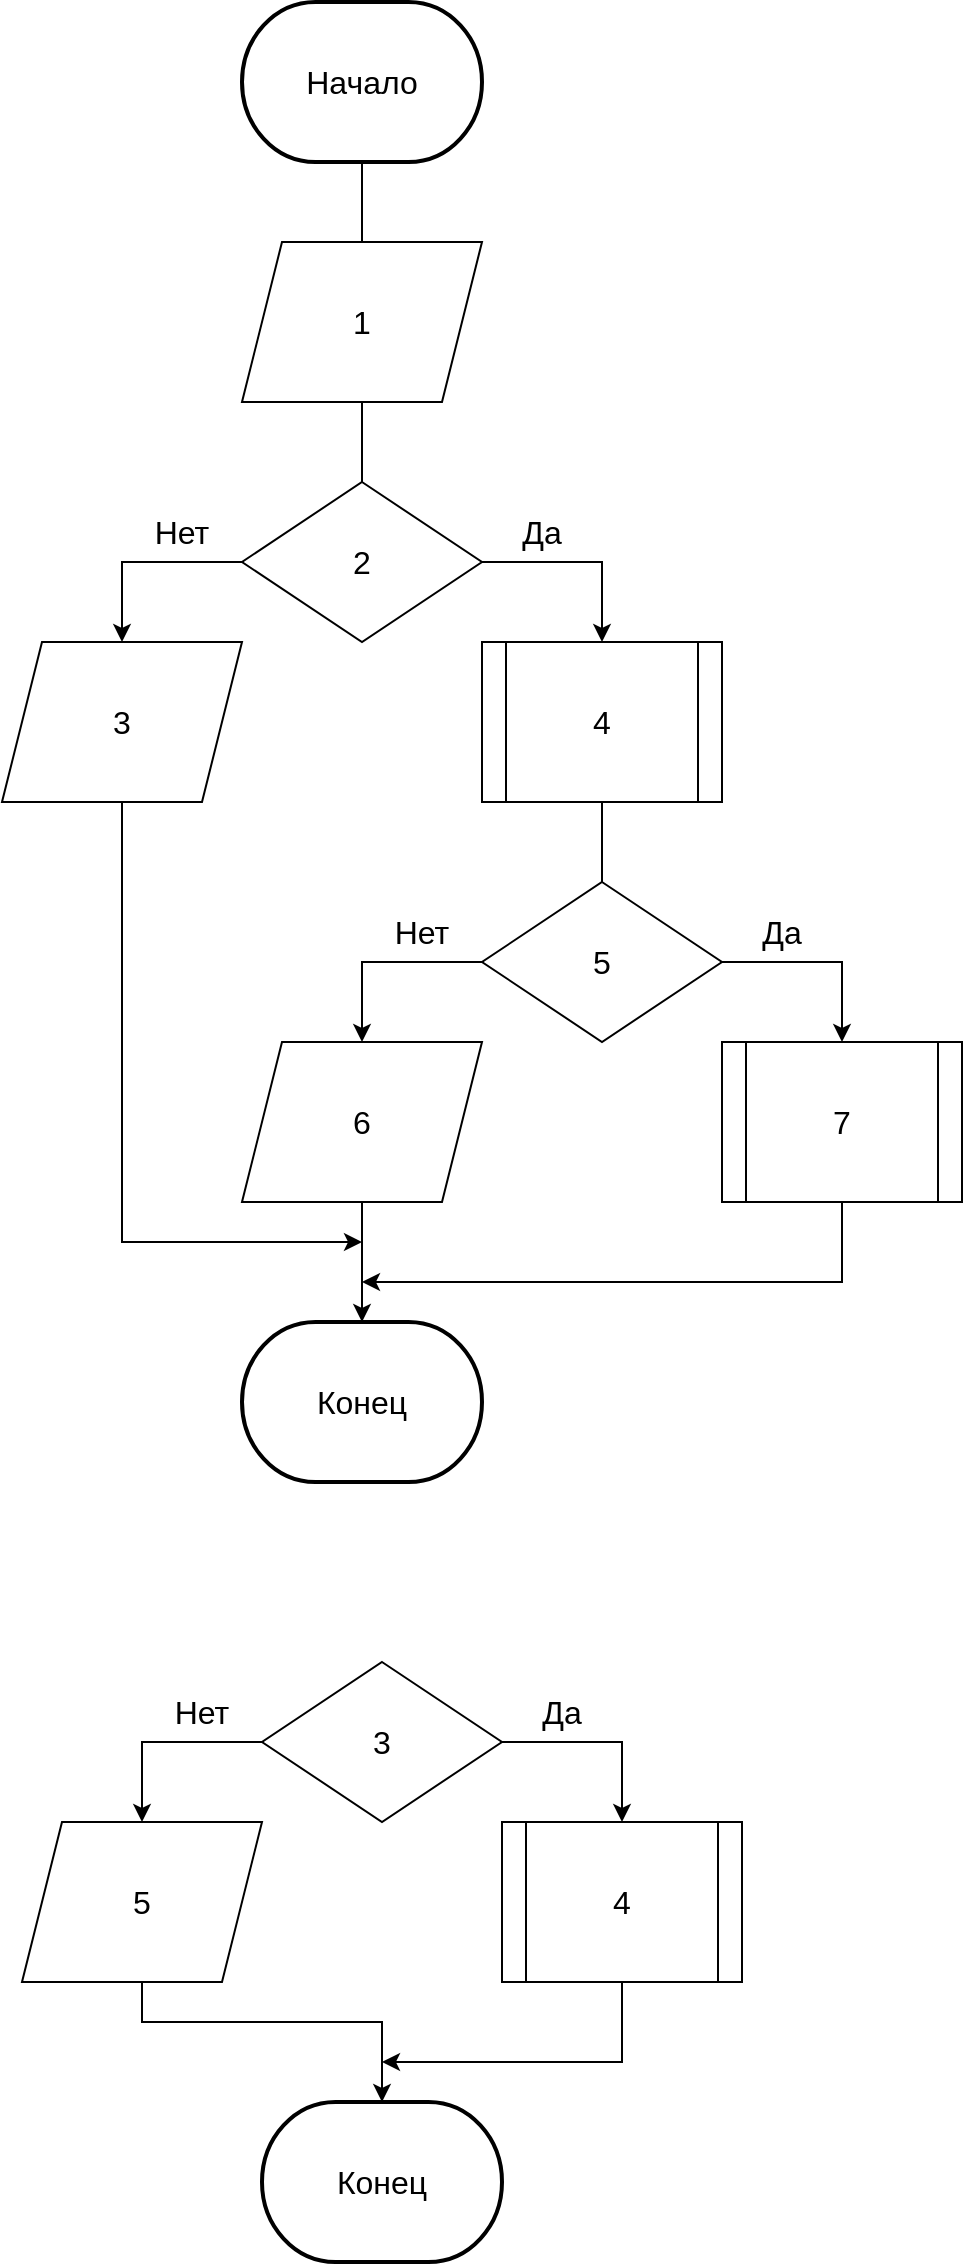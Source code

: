 <mxfile version="20.5.1" type="device"><diagram id="bapP7203xiMq4pGoNxuJ" name="Страница 1"><mxGraphModel dx="1038" dy="1692" grid="1" gridSize="10" guides="1" tooltips="1" connect="1" arrows="1" fold="1" page="1" pageScale="1" pageWidth="827" pageHeight="1169" math="0" shadow="0"><root><mxCell id="0"/><mxCell id="1" parent="0"/><mxCell id="xWibM8Qsefz-QHoGnPLA-108" style="edgeStyle=orthogonalEdgeStyle;rounded=0;orthogonalLoop=1;jettySize=auto;html=1;entryX=0.5;entryY=0;entryDx=0;entryDy=0;fontSize=16;endArrow=none;endFill=0;" edge="1" parent="1" source="xWibM8Qsefz-QHoGnPLA-1" target="xWibM8Qsefz-QHoGnPLA-107"><mxGeometry relative="1" as="geometry"/></mxCell><mxCell id="xWibM8Qsefz-QHoGnPLA-1" value="&lt;font style=&quot;font-size: 16px;&quot;&gt;Начало&lt;/font&gt;" style="strokeWidth=2;html=1;shape=mxgraph.flowchart.terminator;whiteSpace=wrap;" vertex="1" parent="1"><mxGeometry x="320" y="-80" width="120" height="80" as="geometry"/></mxCell><mxCell id="xWibM8Qsefz-QHoGnPLA-67" value="&lt;font style=&quot;font-size: 16px;&quot;&gt;Конец&lt;/font&gt;" style="strokeWidth=2;html=1;shape=mxgraph.flowchart.terminator;whiteSpace=wrap;" vertex="1" parent="1"><mxGeometry x="330" y="970" width="120" height="80" as="geometry"/></mxCell><mxCell id="xWibM8Qsefz-QHoGnPLA-72" style="edgeStyle=orthogonalEdgeStyle;rounded=0;orthogonalLoop=1;jettySize=auto;html=1;entryX=0.5;entryY=0;entryDx=0;entryDy=0;fontSize=16;" edge="1" parent="1" source="xWibM8Qsefz-QHoGnPLA-74" target="xWibM8Qsefz-QHoGnPLA-76"><mxGeometry relative="1" as="geometry"><Array as="points"><mxPoint x="510" y="790"/></Array></mxGeometry></mxCell><mxCell id="xWibM8Qsefz-QHoGnPLA-73" style="edgeStyle=orthogonalEdgeStyle;rounded=0;orthogonalLoop=1;jettySize=auto;html=1;entryX=0.5;entryY=0;entryDx=0;entryDy=0;fontSize=16;" edge="1" parent="1" source="xWibM8Qsefz-QHoGnPLA-74" target="xWibM8Qsefz-QHoGnPLA-78"><mxGeometry relative="1" as="geometry"><Array as="points"><mxPoint x="270" y="790"/></Array></mxGeometry></mxCell><mxCell id="xWibM8Qsefz-QHoGnPLA-74" value="&lt;div&gt;3&lt;/div&gt;" style="rhombus;whiteSpace=wrap;html=1;fontSize=16;" vertex="1" parent="1"><mxGeometry x="330" y="750" width="120" height="80" as="geometry"/></mxCell><mxCell id="xWibM8Qsefz-QHoGnPLA-75" style="edgeStyle=orthogonalEdgeStyle;rounded=0;orthogonalLoop=1;jettySize=auto;html=1;fontSize=16;" edge="1" parent="1" source="xWibM8Qsefz-QHoGnPLA-76"><mxGeometry relative="1" as="geometry"><mxPoint x="390" y="950" as="targetPoint"/><Array as="points"><mxPoint x="510" y="950"/></Array></mxGeometry></mxCell><mxCell id="xWibM8Qsefz-QHoGnPLA-76" value="4" style="shape=process;whiteSpace=wrap;html=1;backgroundOutline=1;fontSize=16;" vertex="1" parent="1"><mxGeometry x="450" y="830" width="120" height="80" as="geometry"/></mxCell><mxCell id="xWibM8Qsefz-QHoGnPLA-77" style="edgeStyle=orthogonalEdgeStyle;rounded=0;orthogonalLoop=1;jettySize=auto;html=1;entryX=0.5;entryY=0;entryDx=0;entryDy=0;entryPerimeter=0;fontSize=16;" edge="1" parent="1" source="xWibM8Qsefz-QHoGnPLA-78" target="xWibM8Qsefz-QHoGnPLA-67"><mxGeometry relative="1" as="geometry"><Array as="points"><mxPoint x="270" y="930"/><mxPoint x="390" y="930"/></Array></mxGeometry></mxCell><mxCell id="xWibM8Qsefz-QHoGnPLA-78" value="5" style="shape=parallelogram;perimeter=parallelogramPerimeter;whiteSpace=wrap;html=1;fixedSize=1;fontSize=16;" vertex="1" parent="1"><mxGeometry x="210" y="830" width="120" height="80" as="geometry"/></mxCell><mxCell id="xWibM8Qsefz-QHoGnPLA-79" value="Да" style="text;html=1;strokeColor=none;fillColor=none;align=center;verticalAlign=middle;whiteSpace=wrap;rounded=0;fontSize=16;" vertex="1" parent="1"><mxGeometry x="450" y="760" width="60" height="30" as="geometry"/></mxCell><mxCell id="xWibM8Qsefz-QHoGnPLA-80" value="Нет" style="text;html=1;strokeColor=none;fillColor=none;align=center;verticalAlign=middle;whiteSpace=wrap;rounded=0;fontSize=16;" vertex="1" parent="1"><mxGeometry x="270" y="760" width="60" height="30" as="geometry"/></mxCell><mxCell id="xWibM8Qsefz-QHoGnPLA-81" style="edgeStyle=orthogonalEdgeStyle;rounded=0;orthogonalLoop=1;jettySize=auto;html=1;entryX=0.5;entryY=0;entryDx=0;entryDy=0;fontSize=16;" edge="1" parent="1" source="xWibM8Qsefz-QHoGnPLA-83"><mxGeometry relative="1" as="geometry"><Array as="points"><mxPoint x="500" y="200"/></Array><mxPoint x="500" y="240" as="targetPoint"/></mxGeometry></mxCell><mxCell id="xWibM8Qsefz-QHoGnPLA-82" style="edgeStyle=orthogonalEdgeStyle;rounded=0;orthogonalLoop=1;jettySize=auto;html=1;entryX=0.5;entryY=0;entryDx=0;entryDy=0;fontSize=16;" edge="1" parent="1" source="xWibM8Qsefz-QHoGnPLA-83"><mxGeometry relative="1" as="geometry"><Array as="points"><mxPoint x="260" y="200"/></Array><mxPoint x="260" y="240" as="targetPoint"/></mxGeometry></mxCell><mxCell id="xWibM8Qsefz-QHoGnPLA-83" value="2" style="rhombus;whiteSpace=wrap;html=1;fontSize=16;" vertex="1" parent="1"><mxGeometry x="320" y="160" width="120" height="80" as="geometry"/></mxCell><mxCell id="xWibM8Qsefz-QHoGnPLA-84" value="Да" style="text;html=1;strokeColor=none;fillColor=none;align=center;verticalAlign=middle;whiteSpace=wrap;rounded=0;fontSize=16;" vertex="1" parent="1"><mxGeometry x="440" y="170" width="60" height="30" as="geometry"/></mxCell><mxCell id="xWibM8Qsefz-QHoGnPLA-85" value="Нет" style="text;html=1;strokeColor=none;fillColor=none;align=center;verticalAlign=middle;whiteSpace=wrap;rounded=0;fontSize=16;" vertex="1" parent="1"><mxGeometry x="260" y="170" width="60" height="30" as="geometry"/></mxCell><mxCell id="xWibM8Qsefz-QHoGnPLA-106" style="edgeStyle=orthogonalEdgeStyle;rounded=0;orthogonalLoop=1;jettySize=auto;html=1;fontSize=16;endArrow=classic;endFill=1;" edge="1" parent="1" source="xWibM8Qsefz-QHoGnPLA-86"><mxGeometry relative="1" as="geometry"><mxPoint x="380" y="540" as="targetPoint"/><Array as="points"><mxPoint x="260" y="540"/></Array></mxGeometry></mxCell><mxCell id="xWibM8Qsefz-QHoGnPLA-86" value="3" style="shape=parallelogram;perimeter=parallelogramPerimeter;whiteSpace=wrap;html=1;fixedSize=1;fontSize=16;" vertex="1" parent="1"><mxGeometry x="200" y="240" width="120" height="80" as="geometry"/></mxCell><mxCell id="xWibM8Qsefz-QHoGnPLA-94" style="edgeStyle=orthogonalEdgeStyle;rounded=0;orthogonalLoop=1;jettySize=auto;html=1;entryX=0.5;entryY=0;entryDx=0;entryDy=0;fontSize=16;endArrow=none;endFill=0;" edge="1" parent="1" source="xWibM8Qsefz-QHoGnPLA-87" target="xWibM8Qsefz-QHoGnPLA-91"><mxGeometry relative="1" as="geometry"/></mxCell><mxCell id="xWibM8Qsefz-QHoGnPLA-87" value="4" style="shape=process;whiteSpace=wrap;html=1;backgroundOutline=1;fontSize=16;" vertex="1" parent="1"><mxGeometry x="440" y="240" width="120" height="80" as="geometry"/></mxCell><mxCell id="xWibM8Qsefz-QHoGnPLA-89" style="edgeStyle=orthogonalEdgeStyle;rounded=0;orthogonalLoop=1;jettySize=auto;html=1;entryX=0.5;entryY=0;entryDx=0;entryDy=0;fontSize=16;" edge="1" parent="1" source="xWibM8Qsefz-QHoGnPLA-91"><mxGeometry relative="1" as="geometry"><Array as="points"><mxPoint x="620" y="400"/></Array><mxPoint x="620" y="440" as="targetPoint"/></mxGeometry></mxCell><mxCell id="xWibM8Qsefz-QHoGnPLA-90" style="edgeStyle=orthogonalEdgeStyle;rounded=0;orthogonalLoop=1;jettySize=auto;html=1;entryX=0.5;entryY=0;entryDx=0;entryDy=0;fontSize=16;" edge="1" parent="1" source="xWibM8Qsefz-QHoGnPLA-91"><mxGeometry relative="1" as="geometry"><Array as="points"><mxPoint x="380" y="400"/></Array><mxPoint x="380" y="440" as="targetPoint"/></mxGeometry></mxCell><mxCell id="xWibM8Qsefz-QHoGnPLA-91" value="5" style="rhombus;whiteSpace=wrap;html=1;fontSize=16;" vertex="1" parent="1"><mxGeometry x="440" y="360" width="120" height="80" as="geometry"/></mxCell><mxCell id="xWibM8Qsefz-QHoGnPLA-92" value="Да" style="text;html=1;strokeColor=none;fillColor=none;align=center;verticalAlign=middle;whiteSpace=wrap;rounded=0;fontSize=16;" vertex="1" parent="1"><mxGeometry x="560" y="370" width="60" height="30" as="geometry"/></mxCell><mxCell id="xWibM8Qsefz-QHoGnPLA-93" value="Нет" style="text;html=1;strokeColor=none;fillColor=none;align=center;verticalAlign=middle;whiteSpace=wrap;rounded=0;fontSize=16;" vertex="1" parent="1"><mxGeometry x="380" y="370" width="60" height="30" as="geometry"/></mxCell><mxCell id="xWibM8Qsefz-QHoGnPLA-104" style="edgeStyle=orthogonalEdgeStyle;rounded=0;orthogonalLoop=1;jettySize=auto;html=1;fontSize=16;endArrow=classic;endFill=1;" edge="1" parent="1" source="xWibM8Qsefz-QHoGnPLA-95"><mxGeometry relative="1" as="geometry"><mxPoint x="380" y="560" as="targetPoint"/><Array as="points"><mxPoint x="620" y="560"/></Array></mxGeometry></mxCell><mxCell id="xWibM8Qsefz-QHoGnPLA-95" value="7" style="shape=process;whiteSpace=wrap;html=1;backgroundOutline=1;fontSize=16;" vertex="1" parent="1"><mxGeometry x="560" y="440" width="120" height="80" as="geometry"/></mxCell><mxCell id="xWibM8Qsefz-QHoGnPLA-100" style="edgeStyle=orthogonalEdgeStyle;rounded=0;orthogonalLoop=1;jettySize=auto;html=1;entryX=0.5;entryY=0;entryDx=0;entryDy=0;entryPerimeter=0;fontSize=16;endArrow=classic;endFill=1;" edge="1" parent="1" source="xWibM8Qsefz-QHoGnPLA-96" target="xWibM8Qsefz-QHoGnPLA-97"><mxGeometry relative="1" as="geometry"/></mxCell><mxCell id="xWibM8Qsefz-QHoGnPLA-96" value="6" style="shape=parallelogram;perimeter=parallelogramPerimeter;whiteSpace=wrap;html=1;fixedSize=1;fontSize=16;" vertex="1" parent="1"><mxGeometry x="320" y="440" width="120" height="80" as="geometry"/></mxCell><mxCell id="xWibM8Qsefz-QHoGnPLA-97" value="&lt;font style=&quot;font-size: 16px;&quot;&gt;Конец&lt;/font&gt;" style="strokeWidth=2;html=1;shape=mxgraph.flowchart.terminator;whiteSpace=wrap;" vertex="1" parent="1"><mxGeometry x="320" y="580" width="120" height="80" as="geometry"/></mxCell><mxCell id="xWibM8Qsefz-QHoGnPLA-109" style="edgeStyle=orthogonalEdgeStyle;rounded=0;orthogonalLoop=1;jettySize=auto;html=1;exitX=0.5;exitY=1;exitDx=0;exitDy=0;entryX=0.5;entryY=0;entryDx=0;entryDy=0;fontSize=16;endArrow=none;endFill=0;" edge="1" parent="1" source="xWibM8Qsefz-QHoGnPLA-107" target="xWibM8Qsefz-QHoGnPLA-83"><mxGeometry relative="1" as="geometry"/></mxCell><mxCell id="xWibM8Qsefz-QHoGnPLA-107" value="1" style="shape=parallelogram;perimeter=parallelogramPerimeter;whiteSpace=wrap;html=1;fixedSize=1;fontSize=16;" vertex="1" parent="1"><mxGeometry x="320" y="40" width="120" height="80" as="geometry"/></mxCell></root></mxGraphModel></diagram></mxfile>